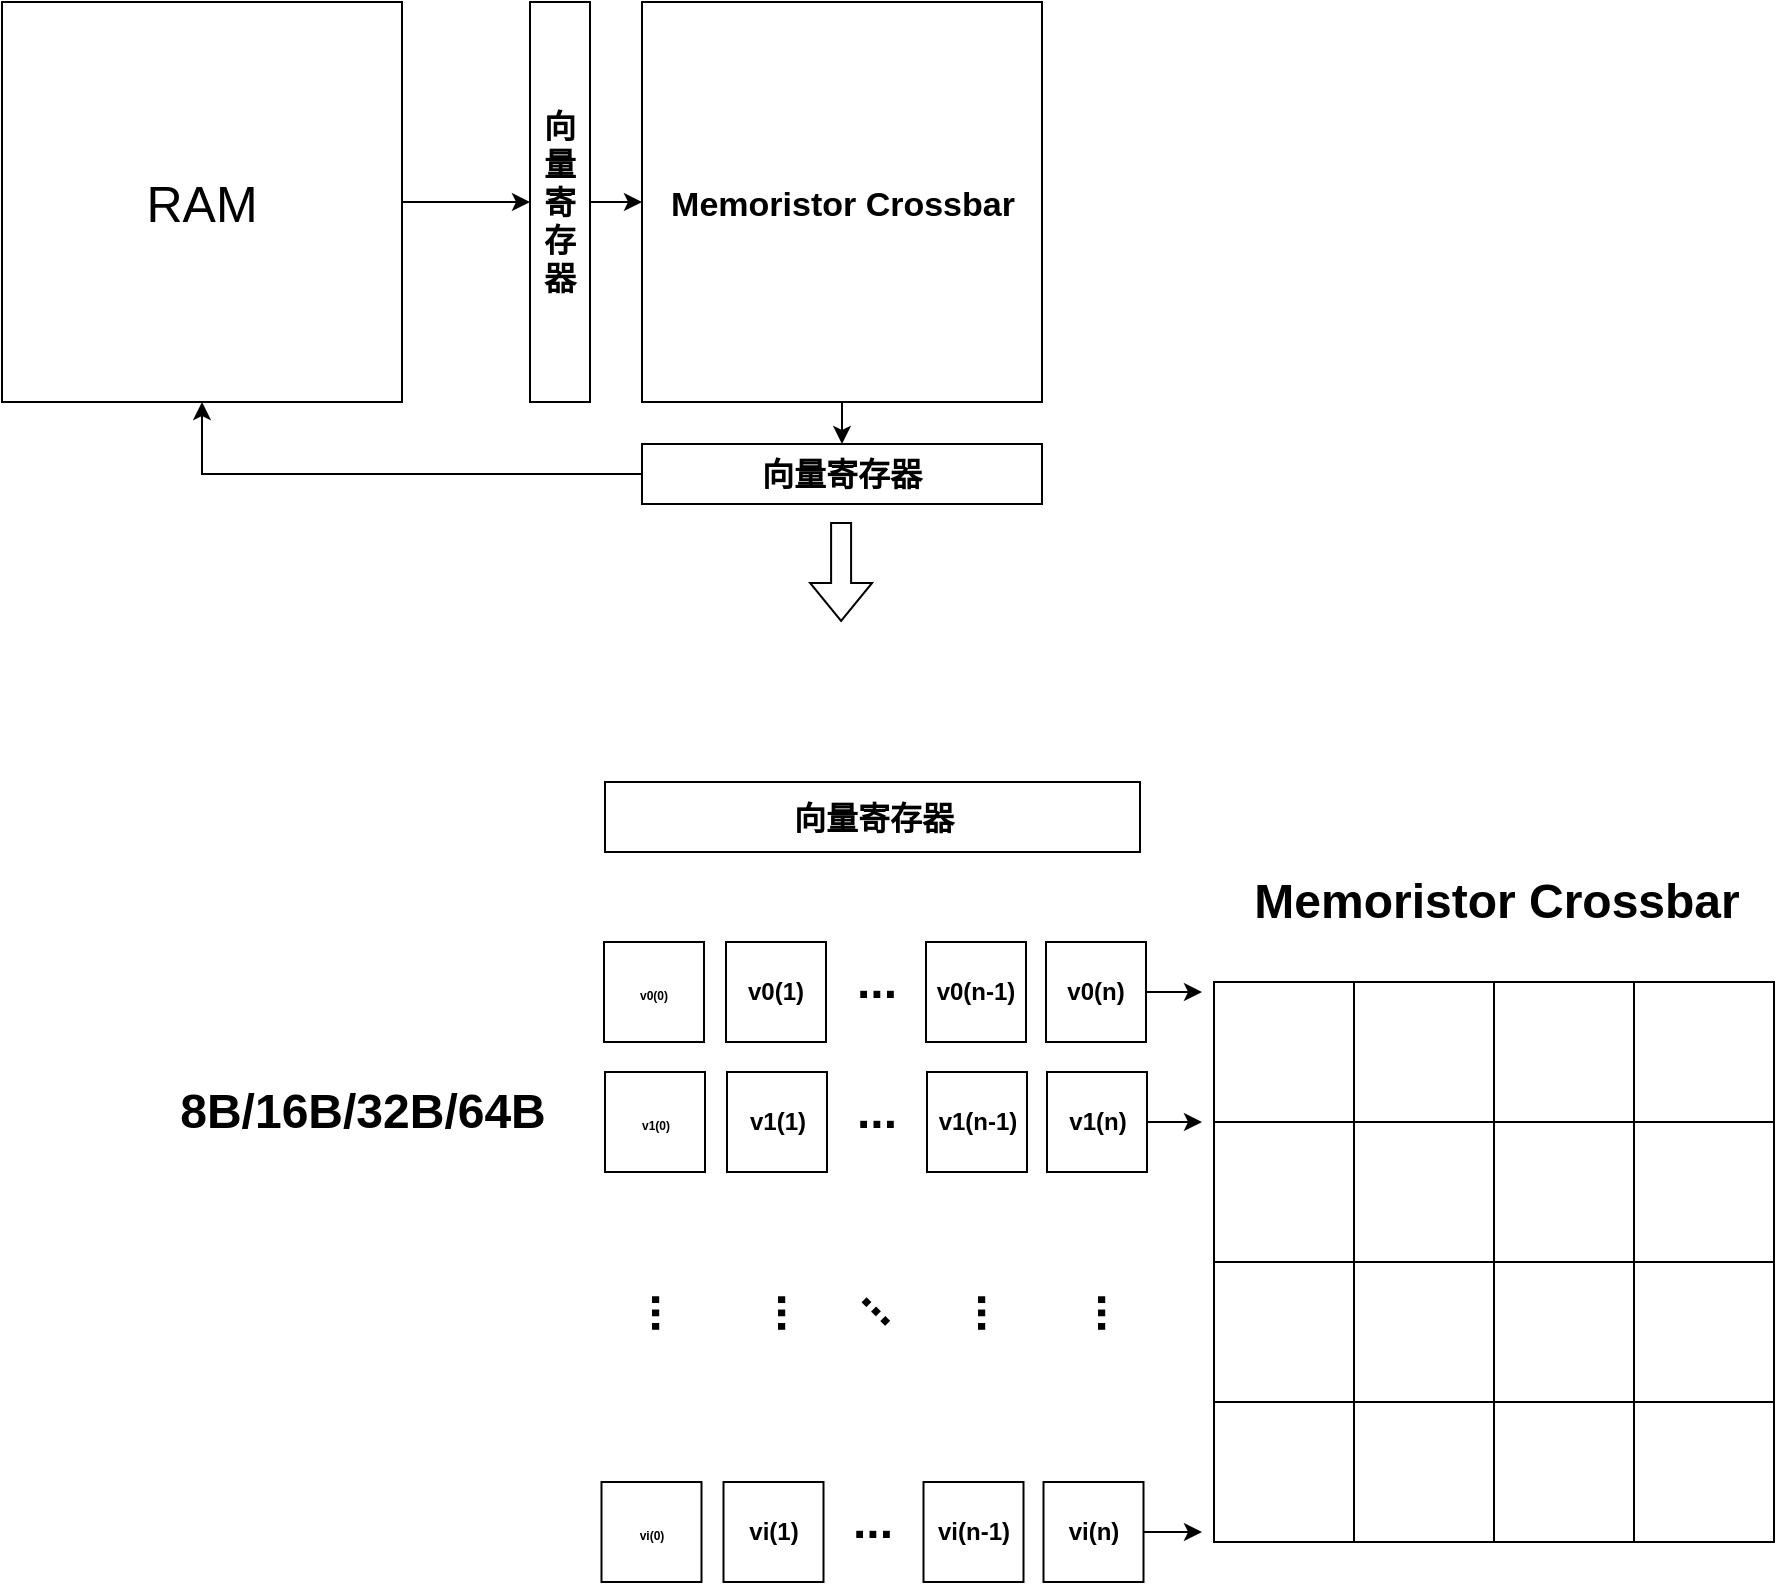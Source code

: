 <mxfile version="21.1.1" type="github">
  <diagram name="第 1 页" id="_SlNxXukcB5TtCo-Ev0t">
    <mxGraphModel dx="1838" dy="985" grid="1" gridSize="10" guides="1" tooltips="1" connect="1" arrows="1" fold="1" page="1" pageScale="1" pageWidth="827" pageHeight="1169" math="0" shadow="0">
      <root>
        <mxCell id="0" />
        <mxCell id="1" parent="0" />
        <mxCell id="xRv1EZMtRhFh8fQyfS5i-8" value="" style="edgeStyle=orthogonalEdgeStyle;rounded=0;orthogonalLoop=1;jettySize=auto;html=1;" parent="1" source="xRv1EZMtRhFh8fQyfS5i-1" target="xRv1EZMtRhFh8fQyfS5i-7" edge="1">
          <mxGeometry relative="1" as="geometry" />
        </mxCell>
        <mxCell id="xRv1EZMtRhFh8fQyfS5i-1" value="" style="rounded=0;whiteSpace=wrap;html=1;labelBackgroundColor=none;aspect=fixed;" parent="1" vertex="1">
          <mxGeometry x="450" y="200" width="200" height="200" as="geometry" />
        </mxCell>
        <mxCell id="xRv1EZMtRhFh8fQyfS5i-2" value="&lt;p style=&quot;line-height: 120%;&quot;&gt;&lt;font style=&quot;font-size: 17px;&quot;&gt;Memoristor Crossbar&lt;/font&gt;&lt;/p&gt;" style="text;strokeColor=none;fillColor=none;html=1;fontSize=24;fontStyle=1;verticalAlign=middle;align=center;" parent="1" vertex="1">
          <mxGeometry x="390" y="280" width="320" height="40" as="geometry" />
        </mxCell>
        <mxCell id="xRv1EZMtRhFh8fQyfS5i-11" style="edgeStyle=orthogonalEdgeStyle;rounded=0;orthogonalLoop=1;jettySize=auto;html=1;" parent="1" source="xRv1EZMtRhFh8fQyfS5i-7" target="xRv1EZMtRhFh8fQyfS5i-9" edge="1">
          <mxGeometry relative="1" as="geometry" />
        </mxCell>
        <mxCell id="xRv1EZMtRhFh8fQyfS5i-7" value="&lt;font style=&quot;font-size: 16px;&quot;&gt;&lt;b&gt;向量寄存器&lt;/b&gt;&lt;/font&gt;" style="rounded=0;whiteSpace=wrap;html=1;rotation=0;" parent="1" vertex="1">
          <mxGeometry x="450" y="421" width="200" height="30" as="geometry" />
        </mxCell>
        <mxCell id="xRv1EZMtRhFh8fQyfS5i-6" value="" style="edgeStyle=orthogonalEdgeStyle;rounded=0;orthogonalLoop=1;jettySize=auto;html=1;" parent="1" source="xRv1EZMtRhFh8fQyfS5i-5" target="xRv1EZMtRhFh8fQyfS5i-1" edge="1">
          <mxGeometry relative="1" as="geometry" />
        </mxCell>
        <mxCell id="xRv1EZMtRhFh8fQyfS5i-5" value="&lt;b&gt;&lt;font style=&quot;font-size: 16px;&quot;&gt;向量寄存器&lt;/font&gt;&lt;/b&gt;" style="rounded=0;whiteSpace=wrap;html=1;" parent="1" vertex="1">
          <mxGeometry x="394" y="200" width="30" height="200" as="geometry" />
        </mxCell>
        <mxCell id="xRv1EZMtRhFh8fQyfS5i-10" value="" style="edgeStyle=orthogonalEdgeStyle;rounded=0;orthogonalLoop=1;jettySize=auto;html=1;" parent="1" source="xRv1EZMtRhFh8fQyfS5i-9" target="xRv1EZMtRhFh8fQyfS5i-5" edge="1">
          <mxGeometry relative="1" as="geometry" />
        </mxCell>
        <mxCell id="xRv1EZMtRhFh8fQyfS5i-9" value="&lt;font style=&quot;font-size: 25px;&quot;&gt;RAM&lt;/font&gt;" style="rounded=0;whiteSpace=wrap;html=1;labelBackgroundColor=none;aspect=fixed;" parent="1" vertex="1">
          <mxGeometry x="130" y="200" width="200" height="200" as="geometry" />
        </mxCell>
        <mxCell id="xRv1EZMtRhFh8fQyfS5i-12" value="" style="shape=flexArrow;endArrow=classic;html=1;rounded=0;" parent="1" edge="1">
          <mxGeometry width="50" height="50" relative="1" as="geometry">
            <mxPoint x="549.55" y="460" as="sourcePoint" />
            <mxPoint x="549.55" y="510" as="targetPoint" />
          </mxGeometry>
        </mxCell>
        <mxCell id="xRv1EZMtRhFh8fQyfS5i-14" value="&lt;b&gt;&lt;font style=&quot;font-size: 6px;&quot;&gt;v0(0)&lt;/font&gt;&lt;/b&gt;" style="whiteSpace=wrap;html=1;aspect=fixed;" parent="1" vertex="1">
          <mxGeometry x="431" y="670" width="50" height="50" as="geometry" />
        </mxCell>
        <mxCell id="xRv1EZMtRhFh8fQyfS5i-15" value="&lt;b&gt;v0(1)&lt;/b&gt;" style="whiteSpace=wrap;html=1;aspect=fixed;" parent="1" vertex="1">
          <mxGeometry x="492" y="670" width="50" height="50" as="geometry" />
        </mxCell>
        <mxCell id="xRv1EZMtRhFh8fQyfS5i-17" value="v0(n-1)" style="whiteSpace=wrap;html=1;aspect=fixed;fontStyle=1;direction=north;" parent="1" vertex="1">
          <mxGeometry x="592" y="670" width="50" height="50" as="geometry" />
        </mxCell>
        <mxCell id="xRv1EZMtRhFh8fQyfS5i-18" value="v0(n)" style="whiteSpace=wrap;html=1;aspect=fixed;fontStyle=1" parent="1" vertex="1">
          <mxGeometry x="652" y="670" width="50" height="50" as="geometry" />
        </mxCell>
        <mxCell id="xRv1EZMtRhFh8fQyfS5i-21" value="&lt;b&gt;&lt;font style=&quot;font-size: 6px;&quot;&gt;v1(0)&lt;/font&gt;&lt;/b&gt;" style="whiteSpace=wrap;html=1;aspect=fixed;" parent="1" vertex="1">
          <mxGeometry x="431.5" y="735" width="50" height="50" as="geometry" />
        </mxCell>
        <mxCell id="xRv1EZMtRhFh8fQyfS5i-22" value="&lt;b&gt;v1(1)&lt;/b&gt;" style="whiteSpace=wrap;html=1;aspect=fixed;" parent="1" vertex="1">
          <mxGeometry x="492.5" y="735" width="50" height="50" as="geometry" />
        </mxCell>
        <mxCell id="xRv1EZMtRhFh8fQyfS5i-23" value="v1(n-1)" style="whiteSpace=wrap;html=1;aspect=fixed;fontStyle=1;direction=north;" parent="1" vertex="1">
          <mxGeometry x="592.5" y="735" width="50" height="50" as="geometry" />
        </mxCell>
        <mxCell id="xRv1EZMtRhFh8fQyfS5i-24" value="v1(n)" style="whiteSpace=wrap;html=1;aspect=fixed;fontStyle=1" parent="1" vertex="1">
          <mxGeometry x="652.5" y="735" width="50" height="50" as="geometry" />
        </mxCell>
        <mxCell id="xRv1EZMtRhFh8fQyfS5i-26" value="&lt;b&gt;&lt;font style=&quot;font-size: 6px;&quot;&gt;vi(0)&lt;/font&gt;&lt;/b&gt;" style="whiteSpace=wrap;html=1;aspect=fixed;" parent="1" vertex="1">
          <mxGeometry x="429.75" y="940" width="50" height="50" as="geometry" />
        </mxCell>
        <mxCell id="xRv1EZMtRhFh8fQyfS5i-27" value="&lt;b&gt;vi(1)&lt;/b&gt;" style="whiteSpace=wrap;html=1;aspect=fixed;" parent="1" vertex="1">
          <mxGeometry x="490.75" y="940" width="50" height="50" as="geometry" />
        </mxCell>
        <mxCell id="xRv1EZMtRhFh8fQyfS5i-28" value="vi(n-1)" style="whiteSpace=wrap;html=1;aspect=fixed;fontStyle=1;direction=north;" parent="1" vertex="1">
          <mxGeometry x="590.75" y="940" width="50" height="50" as="geometry" />
        </mxCell>
        <mxCell id="xRv1EZMtRhFh8fQyfS5i-29" value="vi(n)" style="whiteSpace=wrap;html=1;aspect=fixed;fontStyle=1" parent="1" vertex="1">
          <mxGeometry x="650.75" y="940" width="50" height="50" as="geometry" />
        </mxCell>
        <mxCell id="xRv1EZMtRhFh8fQyfS5i-34" value="..." style="text;strokeColor=none;fillColor=none;html=1;fontSize=24;fontStyle=1;verticalAlign=middle;align=center;" parent="1" vertex="1">
          <mxGeometry x="517" y="670" width="100" height="40" as="geometry" />
        </mxCell>
        <mxCell id="xRv1EZMtRhFh8fQyfS5i-35" value="..." style="text;strokeColor=none;fillColor=none;html=1;fontSize=24;fontStyle=1;verticalAlign=middle;align=center;" parent="1" vertex="1">
          <mxGeometry x="517" y="735" width="100" height="40" as="geometry" />
        </mxCell>
        <mxCell id="xRv1EZMtRhFh8fQyfS5i-36" value="..." style="text;strokeColor=none;fillColor=none;html=1;fontSize=24;fontStyle=1;verticalAlign=middle;align=center;" parent="1" vertex="1">
          <mxGeometry x="515.25" y="940" width="100" height="40" as="geometry" />
        </mxCell>
        <mxCell id="xRv1EZMtRhFh8fQyfS5i-37" value="..." style="text;strokeColor=none;fillColor=none;html=1;fontSize=24;fontStyle=1;verticalAlign=middle;align=center;rotation=90;" parent="1" vertex="1">
          <mxGeometry x="413" y="835" width="100" height="40" as="geometry" />
        </mxCell>
        <mxCell id="xRv1EZMtRhFh8fQyfS5i-38" value="..." style="text;strokeColor=none;fillColor=none;html=1;fontSize=24;fontStyle=1;verticalAlign=middle;align=center;rotation=90;" parent="1" vertex="1">
          <mxGeometry x="476" y="835" width="100" height="40" as="geometry" />
        </mxCell>
        <mxCell id="xRv1EZMtRhFh8fQyfS5i-39" value="..." style="text;strokeColor=none;fillColor=none;html=1;fontSize=24;fontStyle=1;verticalAlign=middle;align=center;rotation=90;" parent="1" vertex="1">
          <mxGeometry x="576" y="835" width="100" height="40" as="geometry" />
        </mxCell>
        <mxCell id="xRv1EZMtRhFh8fQyfS5i-40" value="..." style="text;strokeColor=none;fillColor=none;html=1;fontSize=24;fontStyle=1;verticalAlign=middle;align=center;rotation=90;" parent="1" vertex="1">
          <mxGeometry x="636" y="835" width="100" height="40" as="geometry" />
        </mxCell>
        <mxCell id="xRv1EZMtRhFh8fQyfS5i-41" value="..." style="text;strokeColor=none;fillColor=none;html=1;fontSize=24;fontStyle=1;verticalAlign=middle;align=center;rotation=45;" parent="1" vertex="1">
          <mxGeometry x="521" y="830" width="100" height="40" as="geometry" />
        </mxCell>
        <mxCell id="xRv1EZMtRhFh8fQyfS5i-53" value="&lt;font style=&quot;font-size: 16px;&quot;&gt;&lt;b&gt;向量寄存器&lt;/b&gt;&lt;/font&gt;" style="rounded=0;whiteSpace=wrap;html=1;rotation=0;" parent="1" vertex="1">
          <mxGeometry x="431.5" y="590" width="267.5" height="35" as="geometry" />
        </mxCell>
        <mxCell id="xRv1EZMtRhFh8fQyfS5i-95" value="" style="whiteSpace=wrap;html=1;aspect=fixed;" parent="1" vertex="1">
          <mxGeometry x="736" y="690" width="70" height="70" as="geometry" />
        </mxCell>
        <mxCell id="xRv1EZMtRhFh8fQyfS5i-96" value="" style="whiteSpace=wrap;html=1;aspect=fixed;" parent="1" vertex="1">
          <mxGeometry x="806" y="690" width="70" height="70" as="geometry" />
        </mxCell>
        <mxCell id="xRv1EZMtRhFh8fQyfS5i-97" value="" style="whiteSpace=wrap;html=1;aspect=fixed;" parent="1" vertex="1">
          <mxGeometry x="876" y="690" width="70" height="70" as="geometry" />
        </mxCell>
        <mxCell id="xRv1EZMtRhFh8fQyfS5i-98" value="" style="whiteSpace=wrap;html=1;aspect=fixed;" parent="1" vertex="1">
          <mxGeometry x="946" y="690" width="70" height="70" as="geometry" />
        </mxCell>
        <mxCell id="xRv1EZMtRhFh8fQyfS5i-99" value="" style="whiteSpace=wrap;html=1;aspect=fixed;" parent="1" vertex="1">
          <mxGeometry x="736" y="760" width="70" height="70" as="geometry" />
        </mxCell>
        <mxCell id="xRv1EZMtRhFh8fQyfS5i-100" value="" style="whiteSpace=wrap;html=1;aspect=fixed;" parent="1" vertex="1">
          <mxGeometry x="806" y="760" width="70" height="70" as="geometry" />
        </mxCell>
        <mxCell id="xRv1EZMtRhFh8fQyfS5i-101" value="" style="whiteSpace=wrap;html=1;aspect=fixed;" parent="1" vertex="1">
          <mxGeometry x="876" y="760" width="70" height="70" as="geometry" />
        </mxCell>
        <mxCell id="xRv1EZMtRhFh8fQyfS5i-102" value="" style="whiteSpace=wrap;html=1;aspect=fixed;" parent="1" vertex="1">
          <mxGeometry x="946" y="760" width="70" height="70" as="geometry" />
        </mxCell>
        <mxCell id="xRv1EZMtRhFh8fQyfS5i-103" value="" style="whiteSpace=wrap;html=1;aspect=fixed;" parent="1" vertex="1">
          <mxGeometry x="736" y="830" width="70" height="70" as="geometry" />
        </mxCell>
        <mxCell id="xRv1EZMtRhFh8fQyfS5i-104" value="" style="whiteSpace=wrap;html=1;aspect=fixed;" parent="1" vertex="1">
          <mxGeometry x="806" y="830" width="70" height="70" as="geometry" />
        </mxCell>
        <mxCell id="xRv1EZMtRhFh8fQyfS5i-105" value="" style="whiteSpace=wrap;html=1;aspect=fixed;" parent="1" vertex="1">
          <mxGeometry x="876" y="830" width="70" height="70" as="geometry" />
        </mxCell>
        <mxCell id="xRv1EZMtRhFh8fQyfS5i-106" value="" style="whiteSpace=wrap;html=1;aspect=fixed;" parent="1" vertex="1">
          <mxGeometry x="946" y="830" width="70" height="70" as="geometry" />
        </mxCell>
        <mxCell id="xRv1EZMtRhFh8fQyfS5i-107" value="" style="whiteSpace=wrap;html=1;aspect=fixed;" parent="1" vertex="1">
          <mxGeometry x="736" y="900" width="70" height="70" as="geometry" />
        </mxCell>
        <mxCell id="xRv1EZMtRhFh8fQyfS5i-108" value="" style="whiteSpace=wrap;html=1;aspect=fixed;" parent="1" vertex="1">
          <mxGeometry x="806" y="900" width="70" height="70" as="geometry" />
        </mxCell>
        <mxCell id="xRv1EZMtRhFh8fQyfS5i-109" value="" style="whiteSpace=wrap;html=1;aspect=fixed;" parent="1" vertex="1">
          <mxGeometry x="876" y="900" width="70" height="70" as="geometry" />
        </mxCell>
        <mxCell id="xRv1EZMtRhFh8fQyfS5i-110" value="" style="whiteSpace=wrap;html=1;aspect=fixed;" parent="1" vertex="1">
          <mxGeometry x="946" y="900" width="70" height="70" as="geometry" />
        </mxCell>
        <mxCell id="xRv1EZMtRhFh8fQyfS5i-111" value="" style="endArrow=classic;html=1;rounded=0;exitX=1;exitY=0.5;exitDx=0;exitDy=0;" parent="1" source="xRv1EZMtRhFh8fQyfS5i-18" edge="1">
          <mxGeometry width="50" height="50" relative="1" as="geometry">
            <mxPoint x="750" y="850" as="sourcePoint" />
            <mxPoint x="730" y="695" as="targetPoint" />
          </mxGeometry>
        </mxCell>
        <mxCell id="xRv1EZMtRhFh8fQyfS5i-112" value="" style="endArrow=classic;html=1;rounded=0;exitX=1;exitY=0.5;exitDx=0;exitDy=0;" parent="1" source="xRv1EZMtRhFh8fQyfS5i-24" edge="1">
          <mxGeometry width="50" height="50" relative="1" as="geometry">
            <mxPoint x="712" y="705" as="sourcePoint" />
            <mxPoint x="730" y="760" as="targetPoint" />
          </mxGeometry>
        </mxCell>
        <mxCell id="xRv1EZMtRhFh8fQyfS5i-113" value="" style="endArrow=classic;html=1;rounded=0;exitX=1;exitY=0.5;exitDx=0;exitDy=0;" parent="1" source="xRv1EZMtRhFh8fQyfS5i-29" edge="1">
          <mxGeometry width="50" height="50" relative="1" as="geometry">
            <mxPoint x="713" y="770" as="sourcePoint" />
            <mxPoint x="730" y="965" as="targetPoint" />
          </mxGeometry>
        </mxCell>
        <mxCell id="xRv1EZMtRhFh8fQyfS5i-114" value="Memoristor Crossbar" style="text;strokeColor=none;fillColor=none;html=1;fontSize=24;fontStyle=1;verticalAlign=middle;align=center;" parent="1" vertex="1">
          <mxGeometry x="827" y="630" width="100" height="40" as="geometry" />
        </mxCell>
        <mxCell id="BFNB2ZoPB3GxtHoLXYwu-2" value="8B/16B/32B/64B" style="text;strokeColor=none;fillColor=none;html=1;fontSize=24;fontStyle=1;verticalAlign=middle;align=center;" vertex="1" parent="1">
          <mxGeometry x="260" y="735" width="100" height="40" as="geometry" />
        </mxCell>
      </root>
    </mxGraphModel>
  </diagram>
</mxfile>
